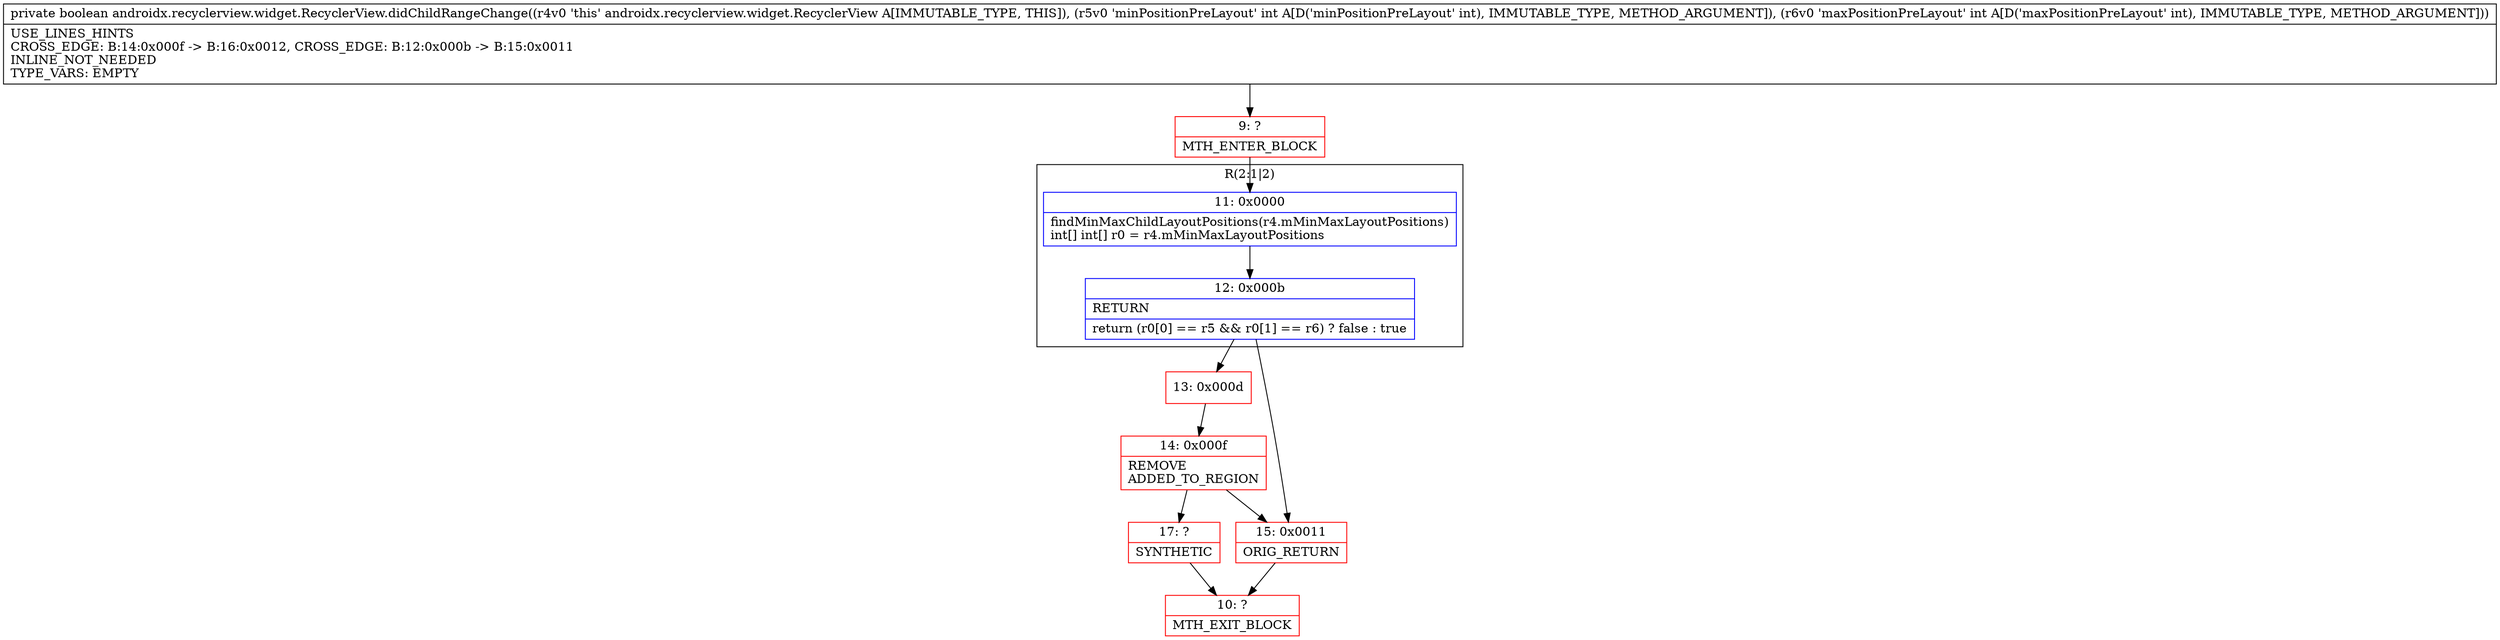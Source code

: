 digraph "CFG forandroidx.recyclerview.widget.RecyclerView.didChildRangeChange(II)Z" {
subgraph cluster_Region_638324835 {
label = "R(2:1|2)";
node [shape=record,color=blue];
Node_11 [shape=record,label="{11\:\ 0x0000|findMinMaxChildLayoutPositions(r4.mMinMaxLayoutPositions)\lint[] int[] r0 = r4.mMinMaxLayoutPositions\l}"];
Node_12 [shape=record,label="{12\:\ 0x000b|RETURN\l|return (r0[0] == r5 && r0[1] == r6) ? false : true\l}"];
}
Node_9 [shape=record,color=red,label="{9\:\ ?|MTH_ENTER_BLOCK\l}"];
Node_13 [shape=record,color=red,label="{13\:\ 0x000d}"];
Node_14 [shape=record,color=red,label="{14\:\ 0x000f|REMOVE\lADDED_TO_REGION\l}"];
Node_17 [shape=record,color=red,label="{17\:\ ?|SYNTHETIC\l}"];
Node_10 [shape=record,color=red,label="{10\:\ ?|MTH_EXIT_BLOCK\l}"];
Node_15 [shape=record,color=red,label="{15\:\ 0x0011|ORIG_RETURN\l}"];
MethodNode[shape=record,label="{private boolean androidx.recyclerview.widget.RecyclerView.didChildRangeChange((r4v0 'this' androidx.recyclerview.widget.RecyclerView A[IMMUTABLE_TYPE, THIS]), (r5v0 'minPositionPreLayout' int A[D('minPositionPreLayout' int), IMMUTABLE_TYPE, METHOD_ARGUMENT]), (r6v0 'maxPositionPreLayout' int A[D('maxPositionPreLayout' int), IMMUTABLE_TYPE, METHOD_ARGUMENT]))  | USE_LINES_HINTS\lCROSS_EDGE: B:14:0x000f \-\> B:16:0x0012, CROSS_EDGE: B:12:0x000b \-\> B:15:0x0011\lINLINE_NOT_NEEDED\lTYPE_VARS: EMPTY\l}"];
MethodNode -> Node_9;Node_11 -> Node_12;
Node_12 -> Node_13;
Node_12 -> Node_15;
Node_9 -> Node_11;
Node_13 -> Node_14;
Node_14 -> Node_15;
Node_14 -> Node_17;
Node_17 -> Node_10;
Node_15 -> Node_10;
}

